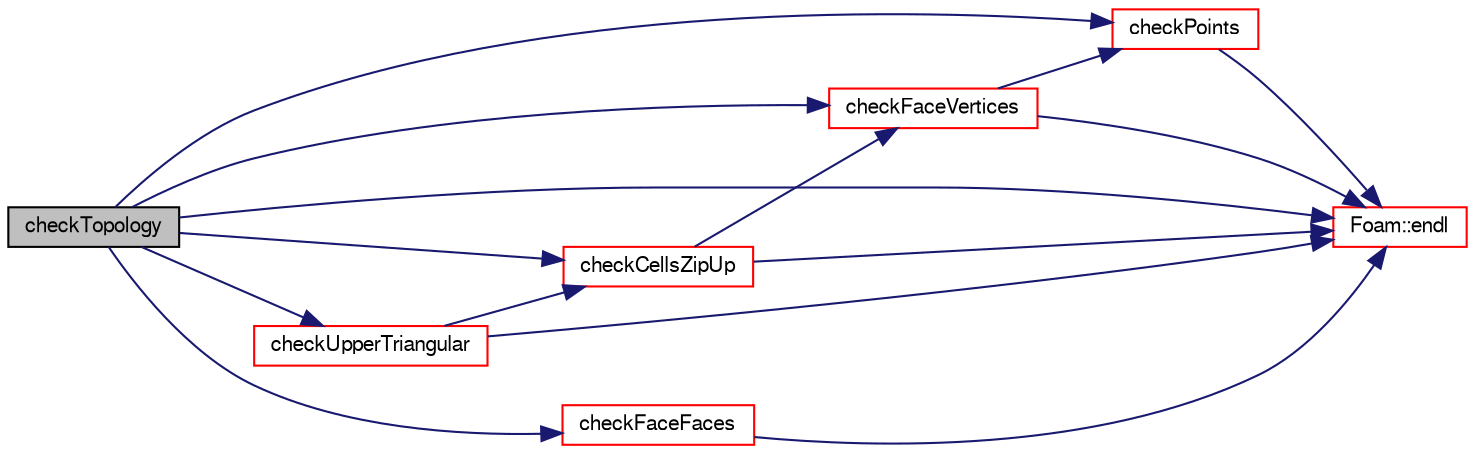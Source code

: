 digraph "checkTopology"
{
  bgcolor="transparent";
  edge [fontname="FreeSans",fontsize="10",labelfontname="FreeSans",labelfontsize="10"];
  node [fontname="FreeSans",fontsize="10",shape=record];
  rankdir="LR";
  Node51047 [label="checkTopology",height=0.2,width=0.4,color="black", fillcolor="grey75", style="filled", fontcolor="black"];
  Node51047 -> Node51048 [color="midnightblue",fontsize="10",style="solid",fontname="FreeSans"];
  Node51048 [label="checkCellsZipUp",height=0.2,width=0.4,color="red",URL="$a27530.html#a5274a2b0eae10aee5bc970805233cf77",tooltip="Check cell zip-up. "];
  Node51048 -> Node51049 [color="midnightblue",fontsize="10",style="solid",fontname="FreeSans"];
  Node51049 [label="checkFaceVertices",height=0.2,width=0.4,color="red",URL="$a27530.html#a562897267b76fb7225a376f6ededa1cc",tooltip="Check uniqueness of face vertices. "];
  Node51049 -> Node51050 [color="midnightblue",fontsize="10",style="solid",fontname="FreeSans"];
  Node51050 [label="checkPoints",height=0.2,width=0.4,color="red",URL="$a27530.html#a5b1156ece7de33f0f5e48288fba7163a",tooltip="Check for unused points. "];
  Node51050 -> Node51063 [color="midnightblue",fontsize="10",style="solid",fontname="FreeSans"];
  Node51063 [label="Foam::endl",height=0.2,width=0.4,color="red",URL="$a21124.html#a2db8fe02a0d3909e9351bb4275b23ce4",tooltip="Add newline and flush stream. "];
  Node51049 -> Node51063 [color="midnightblue",fontsize="10",style="solid",fontname="FreeSans"];
  Node51048 -> Node51063 [color="midnightblue",fontsize="10",style="solid",fontname="FreeSans"];
  Node51047 -> Node51053 [color="midnightblue",fontsize="10",style="solid",fontname="FreeSans"];
  Node51053 [label="checkFaceFaces",height=0.2,width=0.4,color="red",URL="$a27530.html#a7bec45762fece503afec27107a710963",tooltip="Check face-face connectivity. "];
  Node51053 -> Node51063 [color="midnightblue",fontsize="10",style="solid",fontname="FreeSans"];
  Node51047 -> Node51049 [color="midnightblue",fontsize="10",style="solid",fontname="FreeSans"];
  Node51047 -> Node51050 [color="midnightblue",fontsize="10",style="solid",fontname="FreeSans"];
  Node51047 -> Node51366 [color="midnightblue",fontsize="10",style="solid",fontname="FreeSans"];
  Node51366 [label="checkUpperTriangular",height=0.2,width=0.4,color="red",URL="$a27530.html#a33c085b78d2fe506e703f3438b0b278e",tooltip="Check face ordering. "];
  Node51366 -> Node51048 [color="midnightblue",fontsize="10",style="solid",fontname="FreeSans"];
  Node51366 -> Node51063 [color="midnightblue",fontsize="10",style="solid",fontname="FreeSans"];
  Node51047 -> Node51063 [color="midnightblue",fontsize="10",style="solid",fontname="FreeSans"];
}
